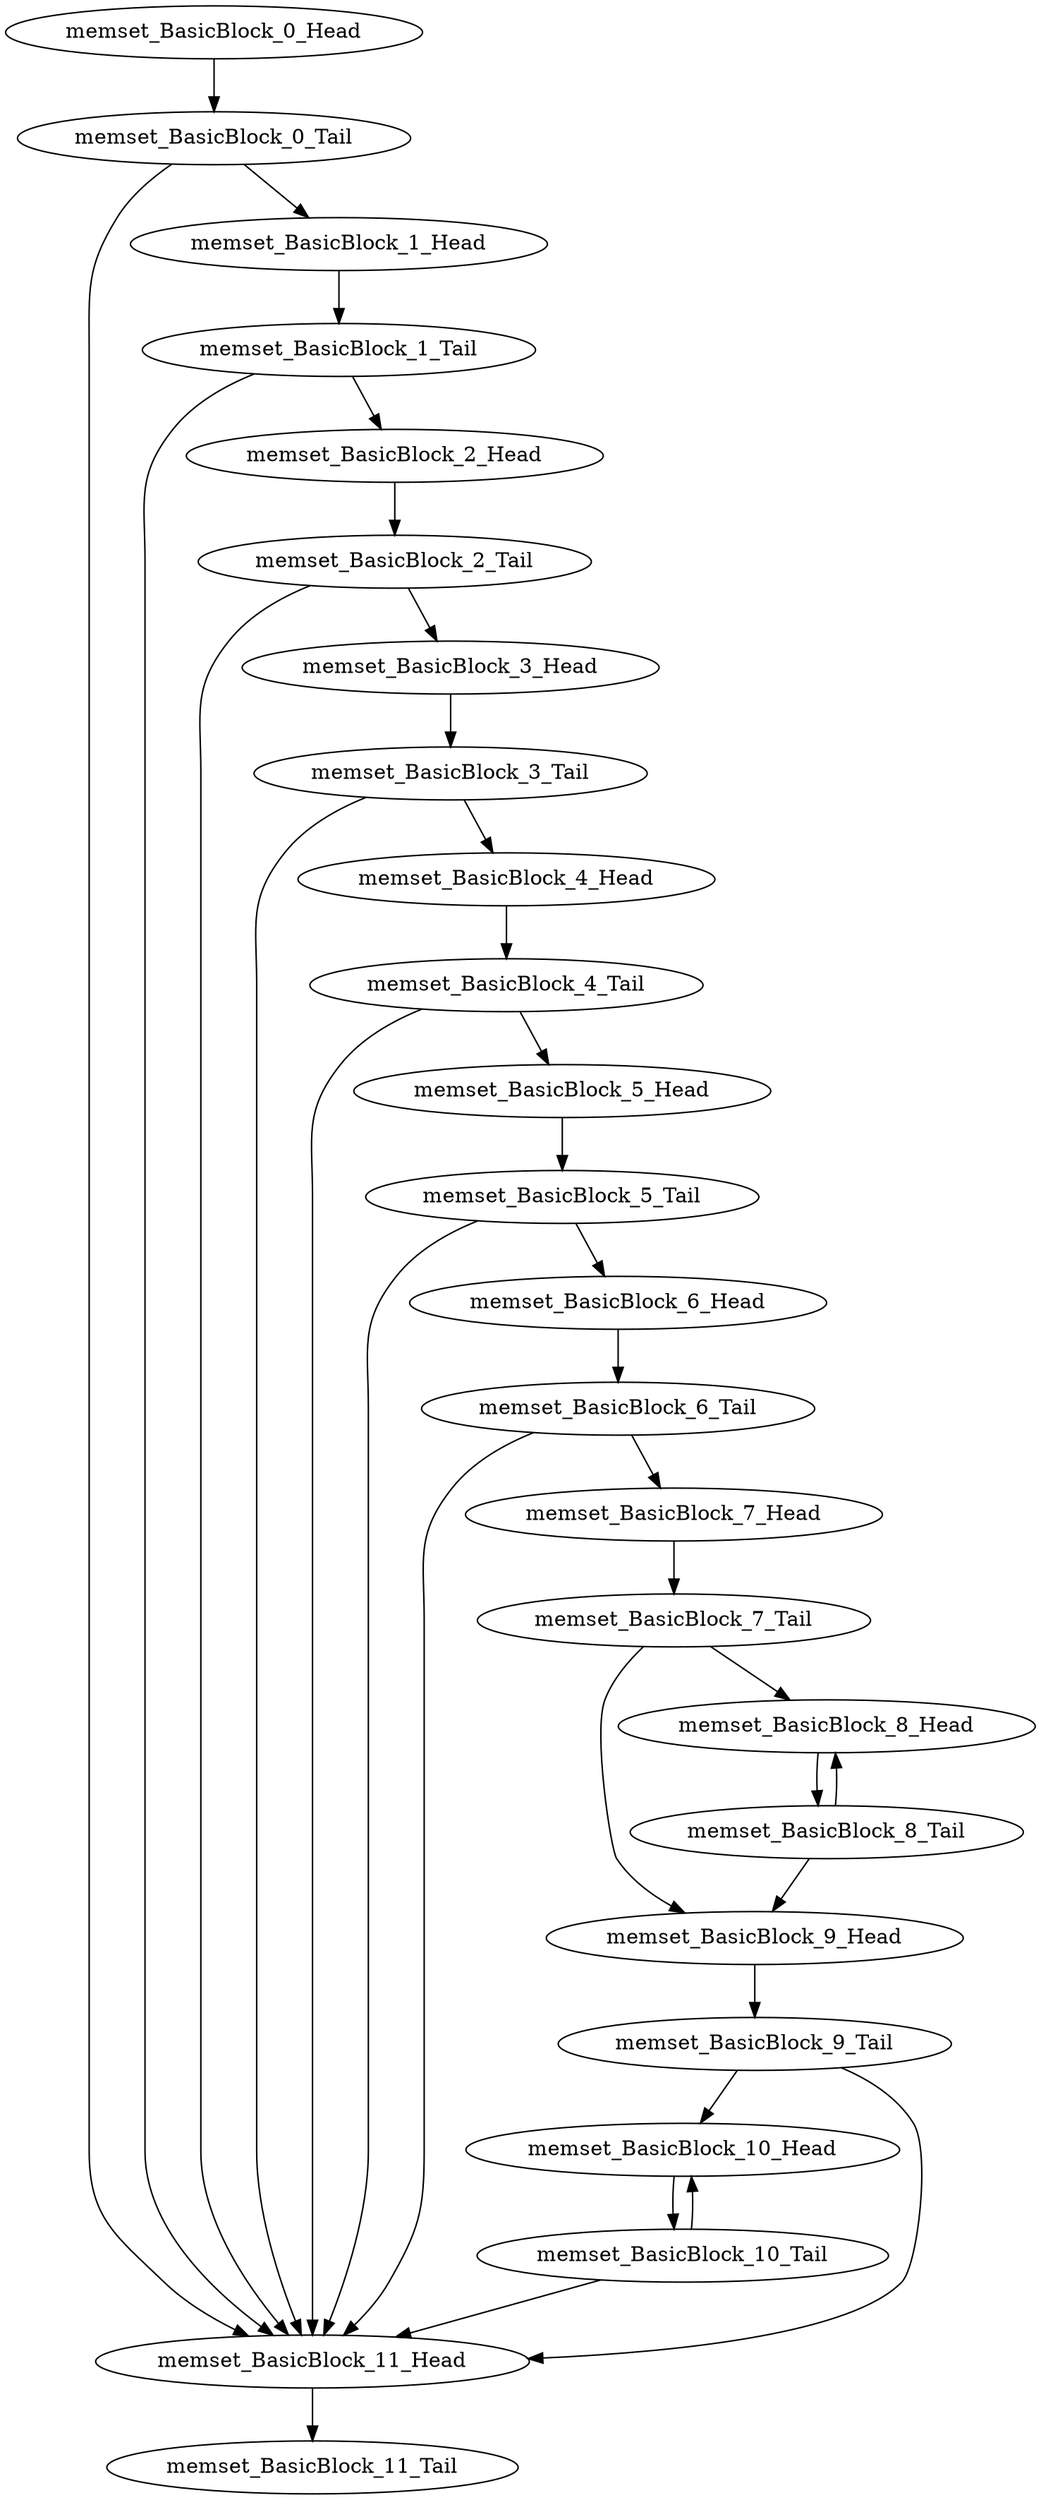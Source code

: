 digraph G {
    "memset_BasicBlock_10_Head" -> "memset_BasicBlock_10_Tail"
    "memset_BasicBlock_7_Tail" -> "memset_BasicBlock_9_Head"
    "memset_BasicBlock_7_Tail" -> "memset_BasicBlock_8_Head"
    "memset_BasicBlock_9_Tail" -> "memset_BasicBlock_10_Head"
    "memset_BasicBlock_9_Tail" -> "memset_BasicBlock_11_Head"
    "memset_BasicBlock_7_Head" -> "memset_BasicBlock_7_Tail"
    "memset_BasicBlock_5_Tail" -> "memset_BasicBlock_6_Head"
    "memset_BasicBlock_5_Tail" -> "memset_BasicBlock_11_Head"
    "memset_BasicBlock_0_Tail" -> "memset_BasicBlock_11_Head"
    "memset_BasicBlock_0_Tail" -> "memset_BasicBlock_1_Head"
    "memset_BasicBlock_5_Head" -> "memset_BasicBlock_5_Tail"
    "memset_BasicBlock_3_Head" -> "memset_BasicBlock_3_Tail"
    "memset_BasicBlock_1_Tail" -> "memset_BasicBlock_2_Head"
    "memset_BasicBlock_1_Tail" -> "memset_BasicBlock_11_Head"
    "memset_BasicBlock_8_Tail" -> "memset_BasicBlock_9_Head"
    "memset_BasicBlock_8_Tail" -> "memset_BasicBlock_8_Head"
    "memset_BasicBlock_6_Head" -> "memset_BasicBlock_6_Tail"
    "memset_BasicBlock_9_Head" -> "memset_BasicBlock_9_Tail"
    "memset_BasicBlock_4_Tail" -> "memset_BasicBlock_5_Head"
    "memset_BasicBlock_4_Tail" -> "memset_BasicBlock_11_Head"
    "memset_BasicBlock_2_Head" -> "memset_BasicBlock_2_Tail"
    "memset_BasicBlock_0_Head" -> "memset_BasicBlock_0_Tail"
    "memset_BasicBlock_4_Head" -> "memset_BasicBlock_4_Tail"
    "memset_BasicBlock_6_Tail" -> "memset_BasicBlock_7_Head"
    "memset_BasicBlock_6_Tail" -> "memset_BasicBlock_11_Head"
    "memset_BasicBlock_2_Tail" -> "memset_BasicBlock_3_Head"
    "memset_BasicBlock_2_Tail" -> "memset_BasicBlock_11_Head"
    "memset_BasicBlock_3_Tail" -> "memset_BasicBlock_4_Head"
    "memset_BasicBlock_3_Tail" -> "memset_BasicBlock_11_Head"
    "memset_BasicBlock_11_Head" -> "memset_BasicBlock_11_Tail"
    "memset_BasicBlock_8_Head" -> "memset_BasicBlock_8_Tail"
    "memset_BasicBlock_10_Tail" -> "memset_BasicBlock_10_Head"
    "memset_BasicBlock_10_Tail" -> "memset_BasicBlock_11_Head"
    "memset_BasicBlock_1_Head" -> "memset_BasicBlock_1_Tail"
}
